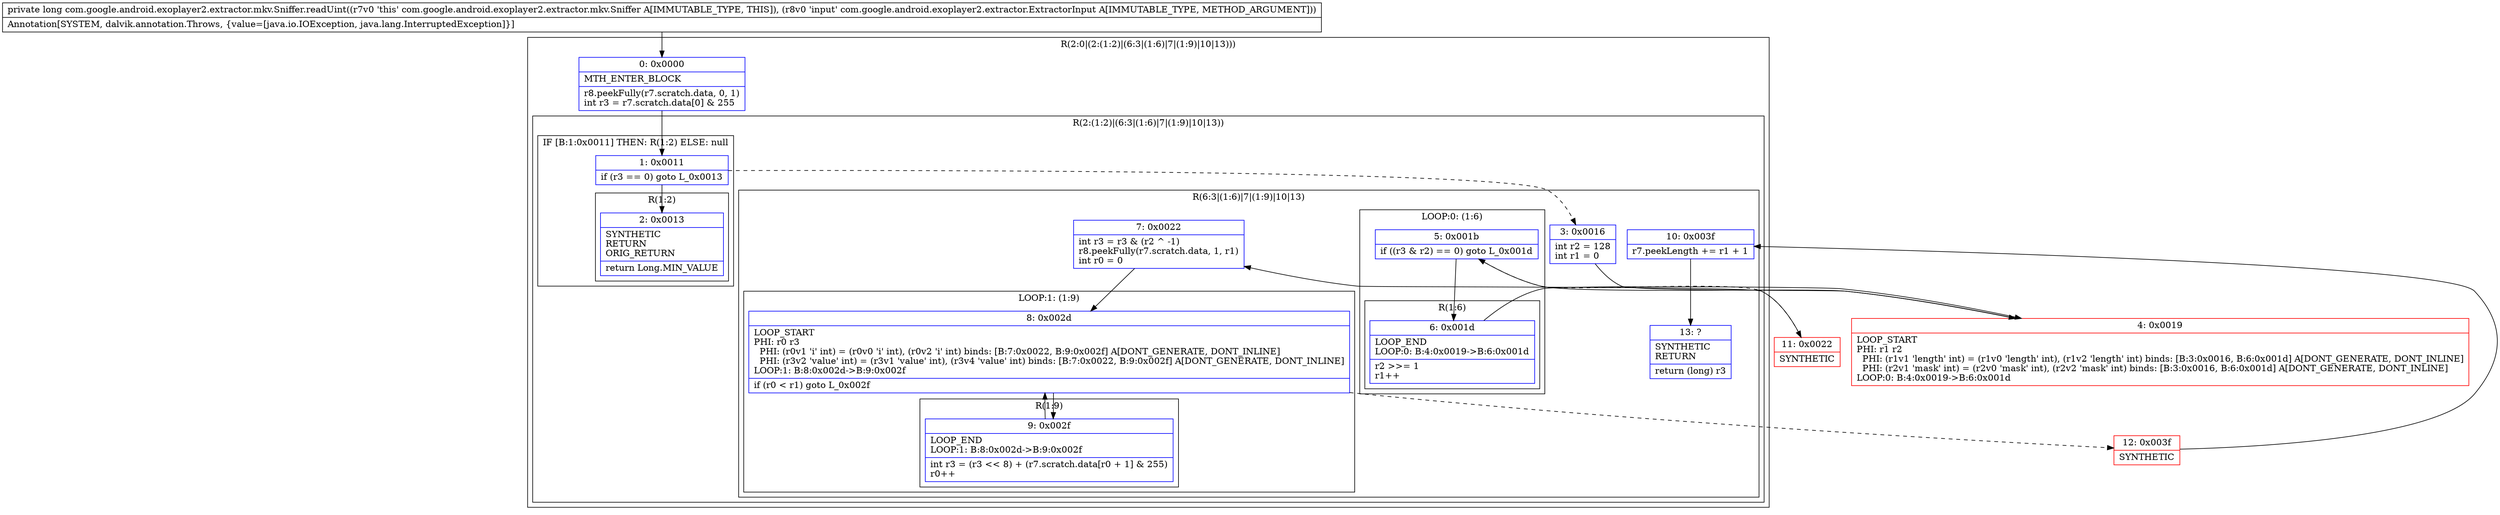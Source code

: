 digraph "CFG forcom.google.android.exoplayer2.extractor.mkv.Sniffer.readUint(Lcom\/google\/android\/exoplayer2\/extractor\/ExtractorInput;)J" {
subgraph cluster_Region_990834002 {
label = "R(2:0|(2:(1:2)|(6:3|(1:6)|7|(1:9)|10|13)))";
node [shape=record,color=blue];
Node_0 [shape=record,label="{0\:\ 0x0000|MTH_ENTER_BLOCK\l|r8.peekFully(r7.scratch.data, 0, 1)\lint r3 = r7.scratch.data[0] & 255\l}"];
subgraph cluster_Region_1709700484 {
label = "R(2:(1:2)|(6:3|(1:6)|7|(1:9)|10|13))";
node [shape=record,color=blue];
subgraph cluster_IfRegion_1631217674 {
label = "IF [B:1:0x0011] THEN: R(1:2) ELSE: null";
node [shape=record,color=blue];
Node_1 [shape=record,label="{1\:\ 0x0011|if (r3 == 0) goto L_0x0013\l}"];
subgraph cluster_Region_1185882710 {
label = "R(1:2)";
node [shape=record,color=blue];
Node_2 [shape=record,label="{2\:\ 0x0013|SYNTHETIC\lRETURN\lORIG_RETURN\l|return Long.MIN_VALUE\l}"];
}
}
subgraph cluster_Region_664642193 {
label = "R(6:3|(1:6)|7|(1:9)|10|13)";
node [shape=record,color=blue];
Node_3 [shape=record,label="{3\:\ 0x0016|int r2 = 128\lint r1 = 0\l}"];
subgraph cluster_LoopRegion_2011386702 {
label = "LOOP:0: (1:6)";
node [shape=record,color=blue];
Node_5 [shape=record,label="{5\:\ 0x001b|if ((r3 & r2) == 0) goto L_0x001d\l}"];
subgraph cluster_Region_1798680397 {
label = "R(1:6)";
node [shape=record,color=blue];
Node_6 [shape=record,label="{6\:\ 0x001d|LOOP_END\lLOOP:0: B:4:0x0019\-\>B:6:0x001d\l|r2 \>\>= 1\lr1++\l}"];
}
}
Node_7 [shape=record,label="{7\:\ 0x0022|int r3 = r3 & (r2 ^ \-1)\lr8.peekFully(r7.scratch.data, 1, r1)\lint r0 = 0\l}"];
subgraph cluster_LoopRegion_1509810201 {
label = "LOOP:1: (1:9)";
node [shape=record,color=blue];
Node_8 [shape=record,label="{8\:\ 0x002d|LOOP_START\lPHI: r0 r3 \l  PHI: (r0v1 'i' int) = (r0v0 'i' int), (r0v2 'i' int) binds: [B:7:0x0022, B:9:0x002f] A[DONT_GENERATE, DONT_INLINE]\l  PHI: (r3v2 'value' int) = (r3v1 'value' int), (r3v4 'value' int) binds: [B:7:0x0022, B:9:0x002f] A[DONT_GENERATE, DONT_INLINE]\lLOOP:1: B:8:0x002d\-\>B:9:0x002f\l|if (r0 \< r1) goto L_0x002f\l}"];
subgraph cluster_Region_887726411 {
label = "R(1:9)";
node [shape=record,color=blue];
Node_9 [shape=record,label="{9\:\ 0x002f|LOOP_END\lLOOP:1: B:8:0x002d\-\>B:9:0x002f\l|int r3 = (r3 \<\< 8) + (r7.scratch.data[r0 + 1] & 255)\lr0++\l}"];
}
}
Node_10 [shape=record,label="{10\:\ 0x003f|r7.peekLength += r1 + 1\l}"];
Node_13 [shape=record,label="{13\:\ ?|SYNTHETIC\lRETURN\l|return (long) r3\l}"];
}
}
}
Node_4 [shape=record,color=red,label="{4\:\ 0x0019|LOOP_START\lPHI: r1 r2 \l  PHI: (r1v1 'length' int) = (r1v0 'length' int), (r1v2 'length' int) binds: [B:3:0x0016, B:6:0x001d] A[DONT_GENERATE, DONT_INLINE]\l  PHI: (r2v1 'mask' int) = (r2v0 'mask' int), (r2v2 'mask' int) binds: [B:3:0x0016, B:6:0x001d] A[DONT_GENERATE, DONT_INLINE]\lLOOP:0: B:4:0x0019\-\>B:6:0x001d\l}"];
Node_11 [shape=record,color=red,label="{11\:\ 0x0022|SYNTHETIC\l}"];
Node_12 [shape=record,color=red,label="{12\:\ 0x003f|SYNTHETIC\l}"];
MethodNode[shape=record,label="{private long com.google.android.exoplayer2.extractor.mkv.Sniffer.readUint((r7v0 'this' com.google.android.exoplayer2.extractor.mkv.Sniffer A[IMMUTABLE_TYPE, THIS]), (r8v0 'input' com.google.android.exoplayer2.extractor.ExtractorInput A[IMMUTABLE_TYPE, METHOD_ARGUMENT]))  | Annotation[SYSTEM, dalvik.annotation.Throws, \{value=[java.io.IOException, java.lang.InterruptedException]\}]\l}"];
MethodNode -> Node_0;
Node_0 -> Node_1;
Node_1 -> Node_2;
Node_1 -> Node_3[style=dashed];
Node_3 -> Node_4;
Node_5 -> Node_6;
Node_5 -> Node_11[style=dashed];
Node_6 -> Node_4;
Node_7 -> Node_8;
Node_8 -> Node_9;
Node_8 -> Node_12[style=dashed];
Node_9 -> Node_8;
Node_10 -> Node_13;
Node_4 -> Node_5;
Node_11 -> Node_7;
Node_12 -> Node_10;
}

